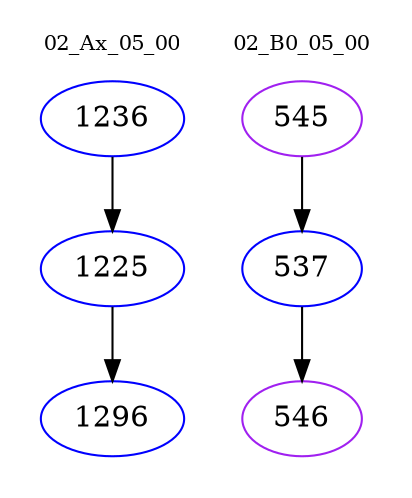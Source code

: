 digraph{
subgraph cluster_0 {
color = white
label = "02_Ax_05_00";
fontsize=10;
T0_1236 [label="1236", color="blue"]
T0_1236 -> T0_1225 [color="black"]
T0_1225 [label="1225", color="blue"]
T0_1225 -> T0_1296 [color="black"]
T0_1296 [label="1296", color="blue"]
}
subgraph cluster_1 {
color = white
label = "02_B0_05_00";
fontsize=10;
T1_545 [label="545", color="purple"]
T1_545 -> T1_537 [color="black"]
T1_537 [label="537", color="blue"]
T1_537 -> T1_546 [color="black"]
T1_546 [label="546", color="purple"]
}
}
